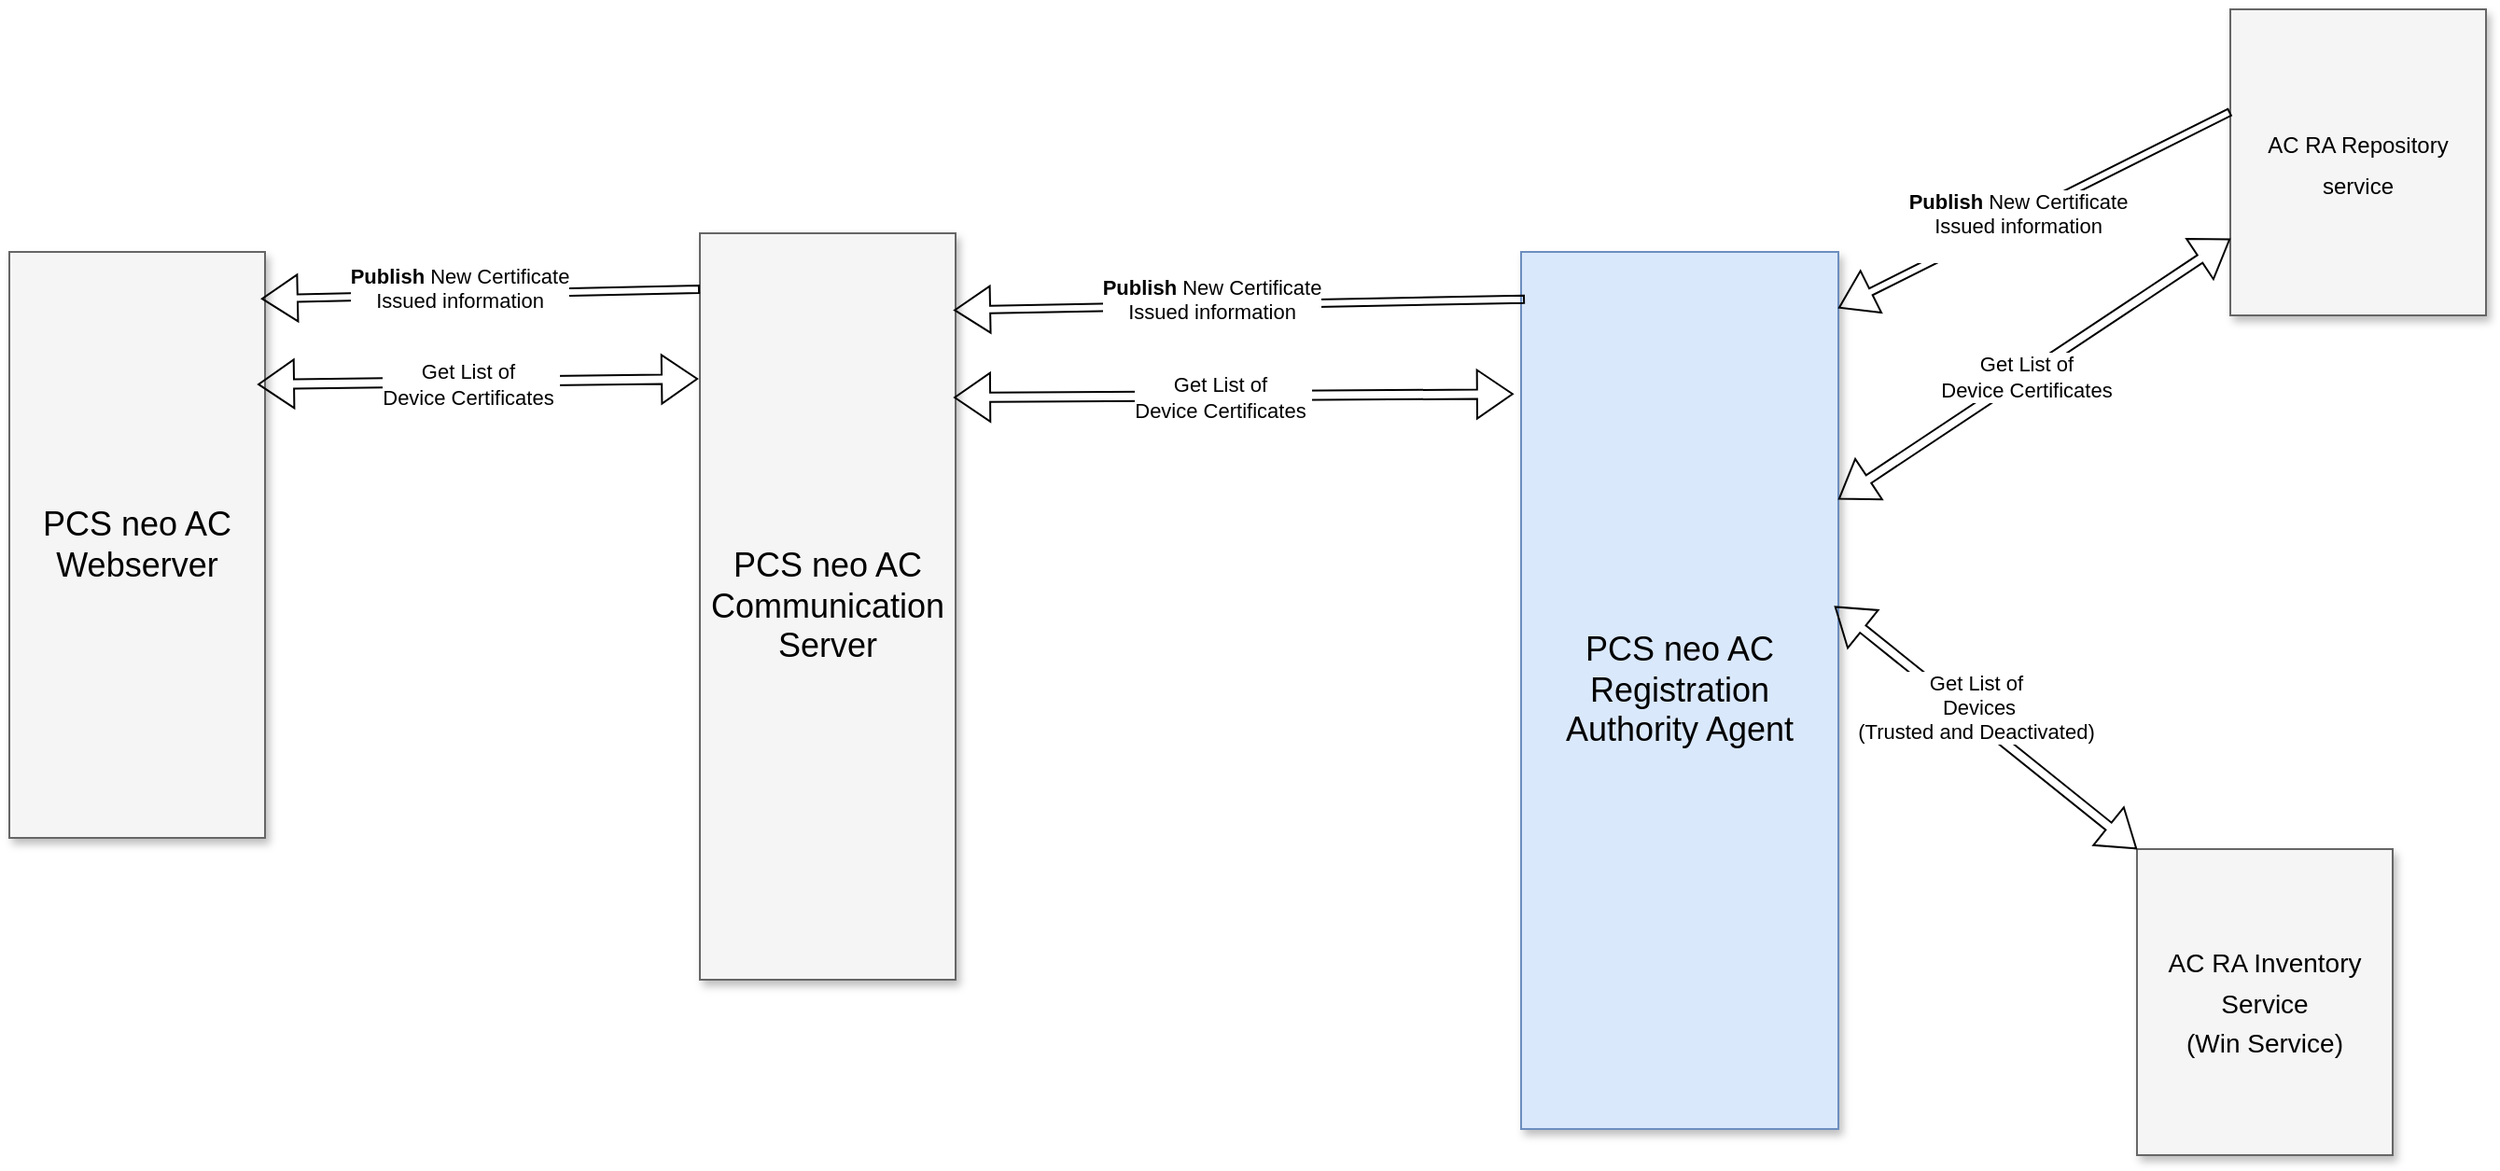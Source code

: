 <mxfile version="26.2.12">
  <diagram name="Page-1" id="90a13364-a465-7bf4-72fc-28e22215d7a0">
    <mxGraphModel dx="1428" dy="871" grid="1" gridSize="10" guides="1" tooltips="1" connect="1" arrows="1" fold="1" page="1" pageScale="1.5" pageWidth="1169" pageHeight="826" background="none" math="0" shadow="0">
      <root>
        <mxCell id="0" style=";html=1;" />
        <mxCell id="1" style=";html=1;" parent="0" />
        <mxCell id="3a17f1ce550125da-2" value="PCS neo AC Registration Authority Agent" style="whiteSpace=wrap;html=1;shadow=1;fontSize=18;fillColor=#dae8fc;strokeColor=#6c8ebf;" parent="1" vertex="1">
          <mxGeometry x="860" y="410" width="170" height="470" as="geometry" />
        </mxCell>
        <mxCell id="3a17f1ce550125da-8" value="PCS neo AC Communication Server" style="whiteSpace=wrap;html=1;shadow=1;fontSize=18;fillColor=#f5f5f5;strokeColor=#666666;" parent="1" vertex="1">
          <mxGeometry x="420" y="400" width="137" height="400" as="geometry" />
        </mxCell>
        <mxCell id="TgcMQ4FQ4k8ikJFSrqYq-2" value="&lt;span style=&quot;font-size: 12px; text-wrap-mode: nowrap;&quot;&gt;AC RA Repository&lt;/span&gt;&lt;br style=&quot;padding: 0px; margin: 0px; font-size: 12px; text-wrap-mode: nowrap;&quot;&gt;&lt;span style=&quot;font-size: 12px; text-wrap-mode: nowrap;&quot;&gt;service&lt;/span&gt;" style="whiteSpace=wrap;html=1;shadow=1;fontSize=18;fillColor=#f5f5f5;strokeColor=#666666;" vertex="1" parent="1">
          <mxGeometry x="1240" y="280" width="137" height="164" as="geometry" />
        </mxCell>
        <mxCell id="TgcMQ4FQ4k8ikJFSrqYq-3" value="&lt;div&gt;&lt;font style=&quot;font-size: 14px;&quot;&gt;AC RA Inventory Service&lt;/font&gt;&lt;/div&gt;&lt;div&gt;&lt;font style=&quot;font-size: 14px;&quot;&gt;(Win Service)&lt;/font&gt;&lt;/div&gt;" style="whiteSpace=wrap;html=1;shadow=1;fontSize=18;fillColor=#f5f5f5;strokeColor=#666666;" vertex="1" parent="1">
          <mxGeometry x="1190" y="730" width="137" height="164" as="geometry" />
        </mxCell>
        <mxCell id="TgcMQ4FQ4k8ikJFSrqYq-4" value="PCS neo AC Webserver" style="whiteSpace=wrap;html=1;shadow=1;fontSize=18;fillColor=#f5f5f5;strokeColor=#666666;" vertex="1" parent="1">
          <mxGeometry x="50" y="410" width="137" height="314" as="geometry" />
        </mxCell>
        <mxCell id="TgcMQ4FQ4k8ikJFSrqYq-8" value="" style="shape=flexArrow;endArrow=classic;html=1;rounded=0;entryX=0.993;entryY=0.103;entryDx=0;entryDy=0;exitX=0.012;exitY=0.054;exitDx=0;exitDy=0;exitPerimeter=0;entryPerimeter=0;width=4;" edge="1" parent="1" source="3a17f1ce550125da-2" target="3a17f1ce550125da-8">
          <mxGeometry width="50" height="50" relative="1" as="geometry">
            <mxPoint x="450" y="490" as="sourcePoint" />
            <mxPoint x="500" y="440" as="targetPoint" />
          </mxGeometry>
        </mxCell>
        <mxCell id="TgcMQ4FQ4k8ikJFSrqYq-9" value="&lt;b&gt;Publish &lt;/b&gt;New Certificate&lt;div&gt;Issued information&lt;br&gt;&lt;div&gt;&lt;br&gt;&lt;/div&gt;&lt;/div&gt;" style="edgeLabel;html=1;align=center;verticalAlign=middle;resizable=0;points=[];" vertex="1" connectable="0" parent="TgcMQ4FQ4k8ikJFSrqYq-8">
          <mxGeometry x="0.097" y="3" relative="1" as="geometry">
            <mxPoint as="offset" />
          </mxGeometry>
        </mxCell>
        <mxCell id="TgcMQ4FQ4k8ikJFSrqYq-12" value="" style="shape=flexArrow;endArrow=classic;html=1;rounded=0;entryX=0.985;entryY=0.08;entryDx=0;entryDy=0;entryPerimeter=0;width=4;" edge="1" parent="1" target="TgcMQ4FQ4k8ikJFSrqYq-4">
          <mxGeometry width="50" height="50" relative="1" as="geometry">
            <mxPoint x="420" y="430" as="sourcePoint" />
            <mxPoint x="564" y="438" as="targetPoint" />
          </mxGeometry>
        </mxCell>
        <mxCell id="TgcMQ4FQ4k8ikJFSrqYq-13" value="&lt;b&gt;Publish &lt;/b&gt;New Certificate&lt;div&gt;Issued information&lt;br&gt;&lt;div&gt;&lt;br&gt;&lt;/div&gt;&lt;/div&gt;" style="edgeLabel;html=1;align=center;verticalAlign=middle;resizable=0;points=[];" vertex="1" connectable="0" parent="TgcMQ4FQ4k8ikJFSrqYq-12">
          <mxGeometry x="0.097" y="3" relative="1" as="geometry">
            <mxPoint as="offset" />
          </mxGeometry>
        </mxCell>
        <mxCell id="TgcMQ4FQ4k8ikJFSrqYq-14" value="" style="shape=flexArrow;endArrow=classic;html=1;rounded=0;exitX=0;exitY=0.335;exitDx=0;exitDy=0;exitPerimeter=0;width=4;entryX=1;entryY=0.064;entryDx=0;entryDy=0;entryPerimeter=0;" edge="1" parent="1" source="TgcMQ4FQ4k8ikJFSrqYq-2" target="3a17f1ce550125da-2">
          <mxGeometry width="50" height="50" relative="1" as="geometry">
            <mxPoint x="872" y="435" as="sourcePoint" />
            <mxPoint x="564" y="438" as="targetPoint" />
          </mxGeometry>
        </mxCell>
        <mxCell id="TgcMQ4FQ4k8ikJFSrqYq-15" value="&lt;b&gt;Publish &lt;/b&gt;New Certificate&lt;div&gt;Issued information&lt;br&gt;&lt;div&gt;&lt;br&gt;&lt;/div&gt;&lt;/div&gt;" style="edgeLabel;html=1;align=center;verticalAlign=middle;resizable=0;points=[];" vertex="1" connectable="0" parent="TgcMQ4FQ4k8ikJFSrqYq-14">
          <mxGeometry x="0.097" y="3" relative="1" as="geometry">
            <mxPoint as="offset" />
          </mxGeometry>
        </mxCell>
        <mxCell id="TgcMQ4FQ4k8ikJFSrqYq-16" value="" style="shape=flexArrow;endArrow=classic;startArrow=classic;html=1;rounded=0;exitX=1;exitY=0.282;exitDx=0;exitDy=0;exitPerimeter=0;width=5;entryX=0;entryY=0.75;entryDx=0;entryDy=0;" edge="1" parent="1" source="3a17f1ce550125da-2" target="TgcMQ4FQ4k8ikJFSrqYq-2">
          <mxGeometry width="100" height="100" relative="1" as="geometry">
            <mxPoint x="1150" y="510" as="sourcePoint" />
            <mxPoint x="1250" y="410" as="targetPoint" />
          </mxGeometry>
        </mxCell>
        <mxCell id="TgcMQ4FQ4k8ikJFSrqYq-17" value="Get List of&amp;nbsp;&lt;div&gt;Device Certificates&amp;nbsp;&lt;/div&gt;" style="edgeLabel;html=1;align=center;verticalAlign=middle;resizable=0;points=[];" vertex="1" connectable="0" parent="TgcMQ4FQ4k8ikJFSrqYq-16">
          <mxGeometry x="-0.04" y="-1" relative="1" as="geometry">
            <mxPoint as="offset" />
          </mxGeometry>
        </mxCell>
        <mxCell id="TgcMQ4FQ4k8ikJFSrqYq-19" value="" style="shape=flexArrow;endArrow=classic;startArrow=classic;html=1;rounded=0;exitX=0.993;exitY=0.22;exitDx=0;exitDy=0;width=5;entryX=-0.024;entryY=0.162;entryDx=0;entryDy=0;entryPerimeter=0;exitPerimeter=0;" edge="1" parent="1" source="3a17f1ce550125da-8" target="3a17f1ce550125da-2">
          <mxGeometry width="100" height="100" relative="1" as="geometry">
            <mxPoint x="557" y="530" as="sourcePoint" />
            <mxPoint x="767" y="390" as="targetPoint" />
          </mxGeometry>
        </mxCell>
        <mxCell id="TgcMQ4FQ4k8ikJFSrqYq-20" value="Get List of&amp;nbsp;&lt;div&gt;Device Certificates&amp;nbsp;&lt;/div&gt;" style="edgeLabel;html=1;align=center;verticalAlign=middle;resizable=0;points=[];" vertex="1" connectable="0" parent="TgcMQ4FQ4k8ikJFSrqYq-19">
          <mxGeometry x="-0.04" y="-1" relative="1" as="geometry">
            <mxPoint as="offset" />
          </mxGeometry>
        </mxCell>
        <mxCell id="TgcMQ4FQ4k8ikJFSrqYq-21" value="" style="shape=flexArrow;endArrow=classic;startArrow=classic;html=1;rounded=0;exitX=0.971;exitY=0.226;exitDx=0;exitDy=0;width=5;entryX=-0.007;entryY=0.195;entryDx=0;entryDy=0;exitPerimeter=0;entryPerimeter=0;" edge="1" parent="1" source="TgcMQ4FQ4k8ikJFSrqYq-4" target="3a17f1ce550125da-8">
          <mxGeometry width="100" height="100" relative="1" as="geometry">
            <mxPoint x="190" y="482.5" as="sourcePoint" />
            <mxPoint x="494" y="477.5" as="targetPoint" />
          </mxGeometry>
        </mxCell>
        <mxCell id="TgcMQ4FQ4k8ikJFSrqYq-22" value="Get List of&amp;nbsp;&lt;div&gt;Device Certificates&amp;nbsp;&lt;/div&gt;" style="edgeLabel;html=1;align=center;verticalAlign=middle;resizable=0;points=[];" vertex="1" connectable="0" parent="TgcMQ4FQ4k8ikJFSrqYq-21">
          <mxGeometry x="-0.04" y="-1" relative="1" as="geometry">
            <mxPoint as="offset" />
          </mxGeometry>
        </mxCell>
        <mxCell id="TgcMQ4FQ4k8ikJFSrqYq-23" value="" style="shape=flexArrow;endArrow=classic;startArrow=classic;html=1;rounded=0;exitX=0.988;exitY=0.404;exitDx=0;exitDy=0;exitPerimeter=0;width=5;entryX=0;entryY=0;entryDx=0;entryDy=0;" edge="1" parent="1" source="3a17f1ce550125da-2" target="TgcMQ4FQ4k8ikJFSrqYq-3">
          <mxGeometry width="100" height="100" relative="1" as="geometry">
            <mxPoint x="1040" y="553" as="sourcePoint" />
            <mxPoint x="1250" y="413" as="targetPoint" />
          </mxGeometry>
        </mxCell>
        <mxCell id="TgcMQ4FQ4k8ikJFSrqYq-29" value="&lt;span style=&quot;color: rgba(0, 0, 0, 0); font-family: monospace; font-size: 0px; text-align: start; background-color: rgb(236, 236, 236);&quot;&gt;%3CmxGraphModel%3E%3Croot%3E%3CmxCell%20id%3D%220%22%2F%3E%3CmxCell%20id%3D%221%22%20parent%3D%220%22%2F%3E%3CmxCell%20id%3D%222%22%20value%3D%22Get%20List%20of%26amp%3Bnbsp%3B%26lt%3Bdiv%26gt%3BDevice%20Certificates%26amp%3Bnbsp%3B%26lt%3B%2Fdiv%26gt%3B%22%20style%3D%22edgeLabel%3Bhtml%3D1%3Balign%3Dcenter%3BverticalAlign%3Dmiddle%3Bresizable%3D0%3Bpoints%3D%5B%5D%3B%22%20vertex%3D%221%22%20connectable%3D%220%22%20parent%3D%221%22%3E%3CmxGeometry%20x%3D%221131.333%22%20y%3D%22476.407%22%20as%3D%22geometry%22%2F%3E%3C%2FmxCell%3E%3C%2Froot%3E%3C%2FmxGraphModel%3E&lt;/span&gt;" style="edgeLabel;html=1;align=center;verticalAlign=middle;resizable=0;points=[];" vertex="1" connectable="0" parent="TgcMQ4FQ4k8ikJFSrqYq-23">
          <mxGeometry x="-0.078" y="4" relative="1" as="geometry">
            <mxPoint as="offset" />
          </mxGeometry>
        </mxCell>
        <mxCell id="TgcMQ4FQ4k8ikJFSrqYq-30" value="Get List of&amp;nbsp;&lt;div&gt;Devices&lt;/div&gt;&lt;div&gt;(Trusted and Deactivated)&amp;nbsp;&lt;/div&gt;" style="edgeLabel;html=1;align=center;verticalAlign=middle;resizable=0;points=[];" vertex="1" connectable="0" parent="TgcMQ4FQ4k8ikJFSrqYq-23">
          <mxGeometry x="-0.096" y="6" relative="1" as="geometry">
            <mxPoint as="offset" />
          </mxGeometry>
        </mxCell>
      </root>
    </mxGraphModel>
  </diagram>
</mxfile>

